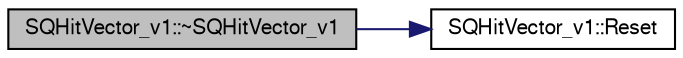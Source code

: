 digraph "SQHitVector_v1::~SQHitVector_v1"
{
  bgcolor="transparent";
  edge [fontname="FreeSans",fontsize="10",labelfontname="FreeSans",labelfontsize="10"];
  node [fontname="FreeSans",fontsize="10",shape=record];
  rankdir="LR";
  Node1 [label="SQHitVector_v1::~SQHitVector_v1",height=0.2,width=0.4,color="black", fillcolor="grey75", style="filled" fontcolor="black"];
  Node1 -> Node2 [color="midnightblue",fontsize="10",style="solid",fontname="FreeSans"];
  Node2 [label="SQHitVector_v1::Reset",height=0.2,width=0.4,color="black",URL="$d9/dbf/classSQHitVector__v1.html#a83341fdbe1bf2afd12a25d0e27a68c3e",tooltip="Clear Event. "];
}
